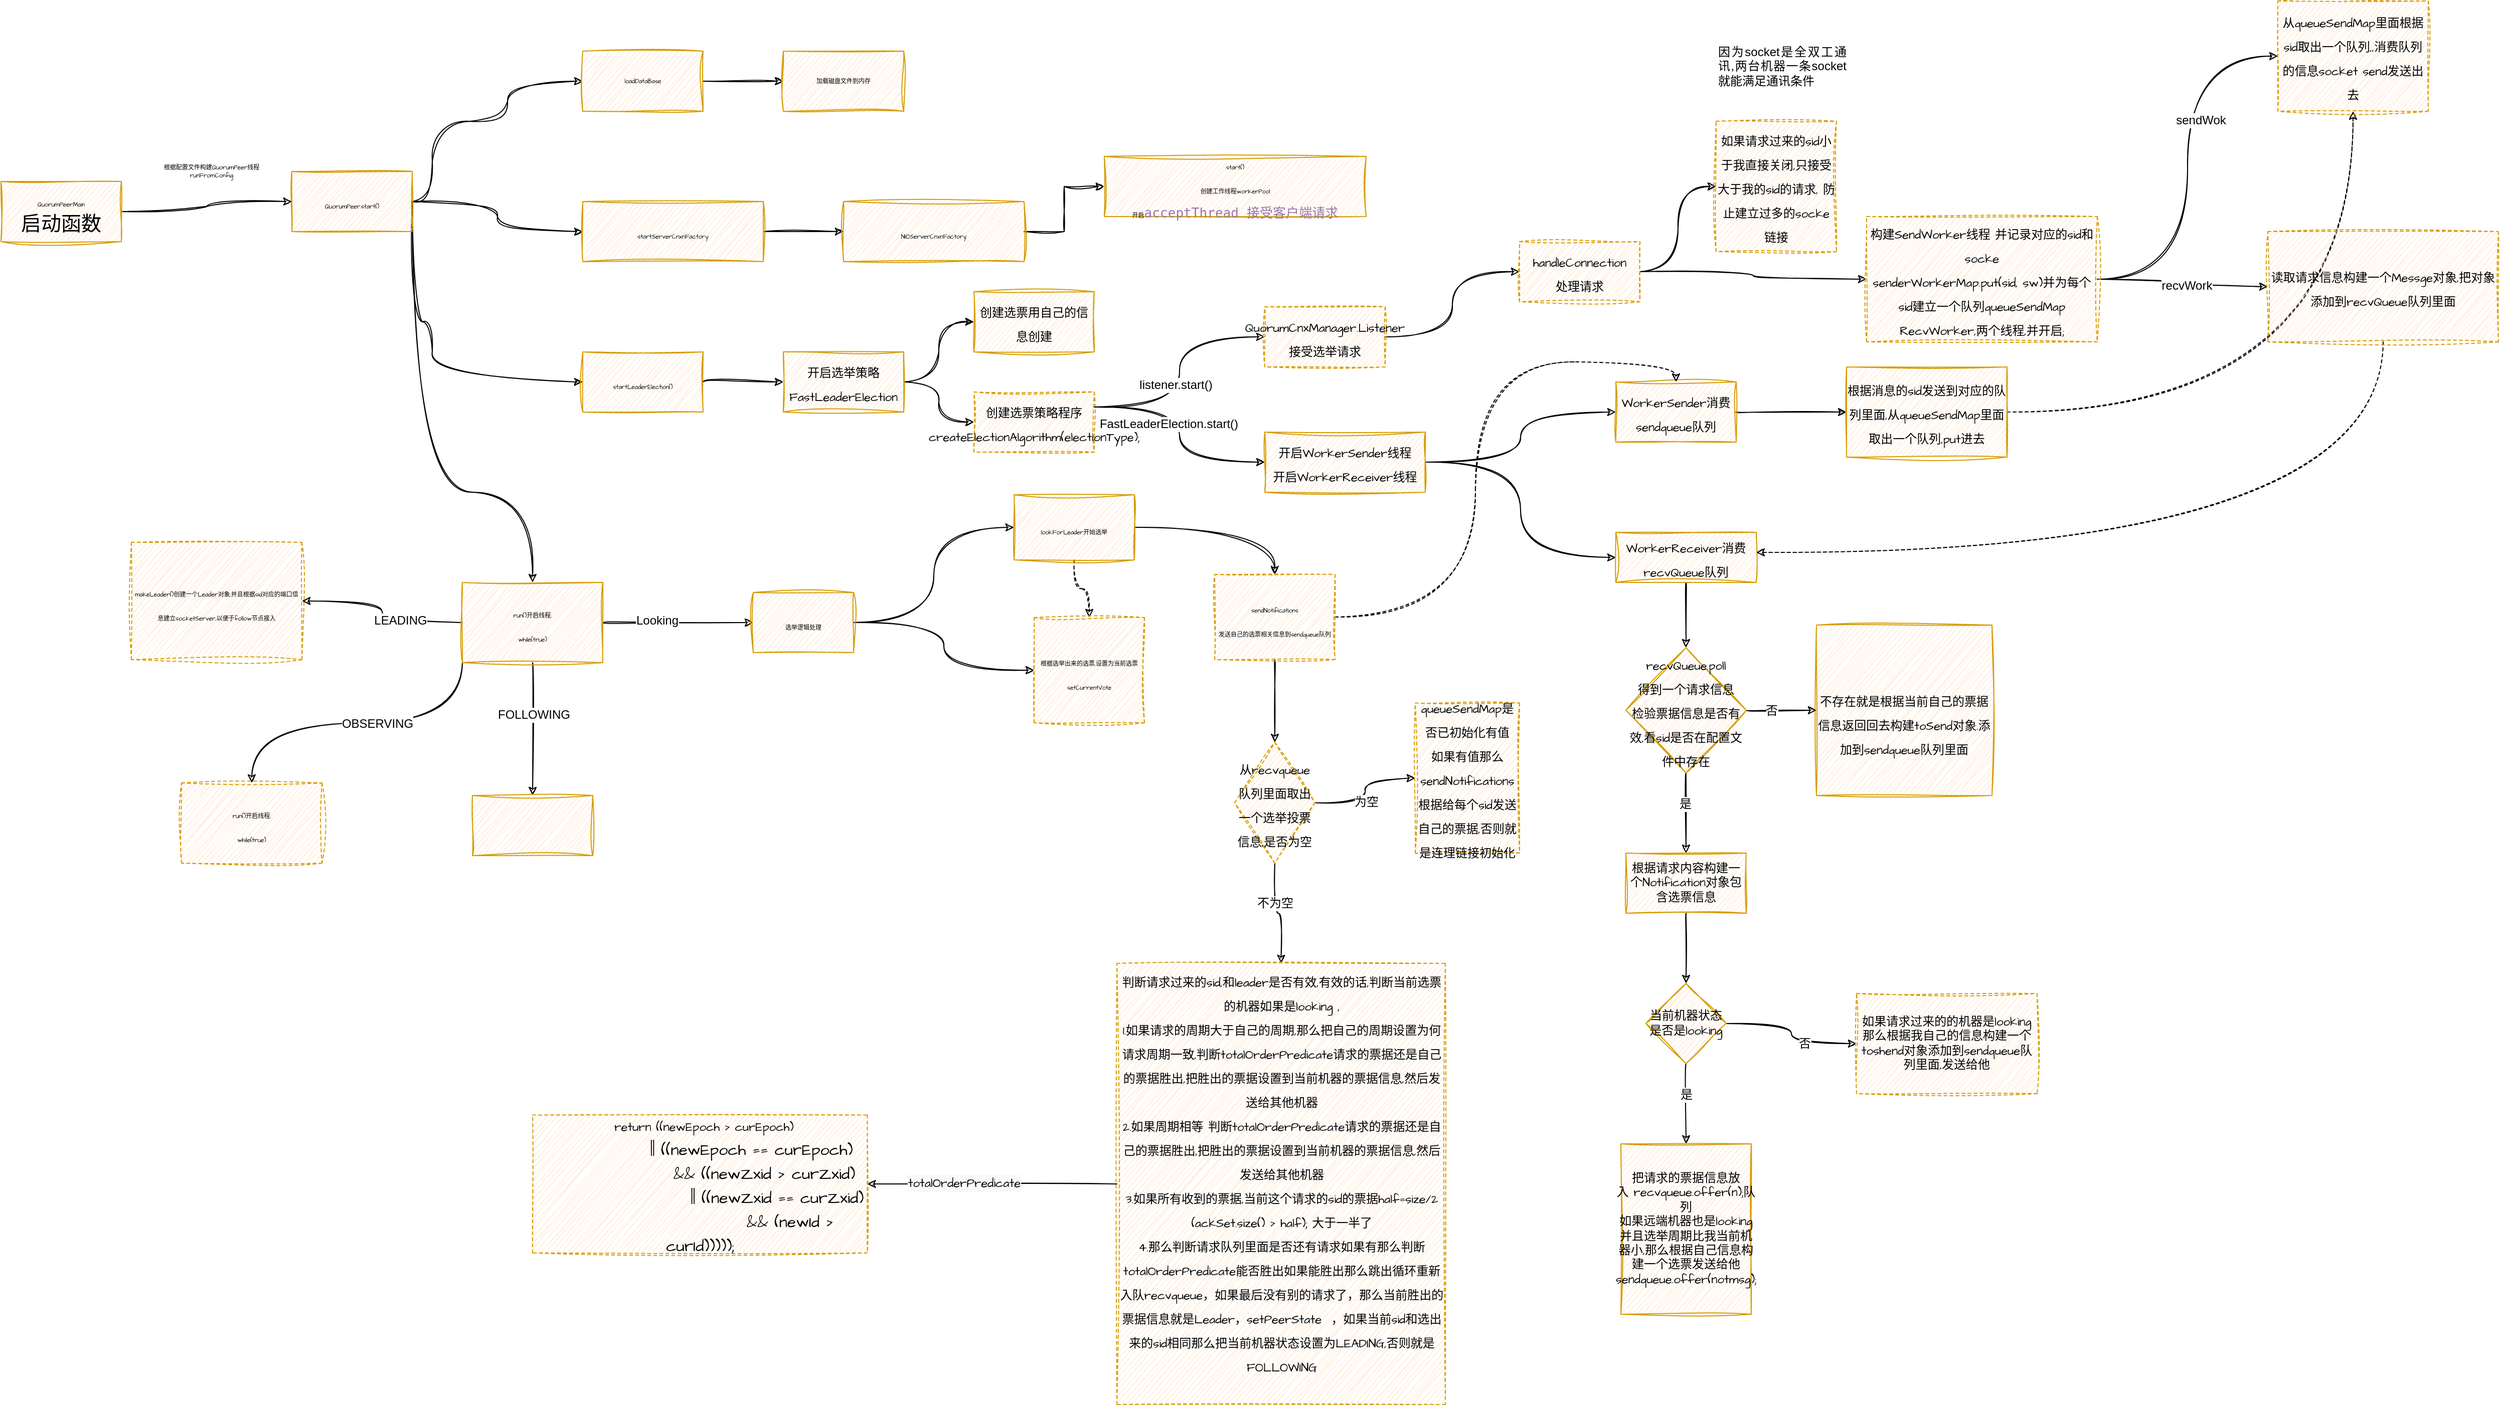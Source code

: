 <mxfile version="21.0.4" type="github">
  <diagram id="4QdjrTniJYbwN_iSQlsD" name="第 1 页">
    <mxGraphModel dx="2875" dy="1952" grid="1" gridSize="10" guides="1" tooltips="1" connect="1" arrows="1" fold="1" page="1" pageScale="1" pageWidth="827" pageHeight="1169" math="0" shadow="0">
      <root>
        <mxCell id="0" />
        <mxCell id="1" parent="0" />
        <mxCell id="eXN-wqGETpJcmfL0_PJ0-4" style="edgeStyle=orthogonalEdgeStyle;sketch=1;hachureGap=4;jiggle=2;orthogonalLoop=1;jettySize=auto;html=1;exitX=1;exitY=0.5;exitDx=0;exitDy=0;fontFamily=Architects Daughter;fontSource=https%3A%2F%2Ffonts.googleapis.com%2Fcss%3Ffamily%3DArchitects%2BDaughter;fontSize=6;entryX=0;entryY=0.5;entryDx=0;entryDy=0;curved=1;shadow=0;" parent="1" source="eXN-wqGETpJcmfL0_PJ0-1" target="eXN-wqGETpJcmfL0_PJ0-5" edge="1">
          <mxGeometry relative="1" as="geometry">
            <mxPoint x="-570" y="40" as="targetPoint" />
            <Array as="points">
              <mxPoint x="-670" y="90" />
              <mxPoint x="-595" y="90" />
              <mxPoint x="-595" y="50" />
            </Array>
          </mxGeometry>
        </mxCell>
        <mxCell id="eXN-wqGETpJcmfL0_PJ0-11" value="" style="edgeStyle=orthogonalEdgeStyle;sketch=1;hachureGap=4;jiggle=2;orthogonalLoop=1;jettySize=auto;html=1;fontFamily=Architects Daughter;fontSource=https%3A%2F%2Ffonts.googleapis.com%2Fcss%3Ffamily%3DArchitects%2BDaughter;fontSize=6;curved=1;" parent="1" source="eXN-wqGETpJcmfL0_PJ0-1" target="eXN-wqGETpJcmfL0_PJ0-10" edge="1">
          <mxGeometry relative="1" as="geometry">
            <Array as="points">
              <mxPoint x="-605" y="170" />
              <mxPoint x="-605" y="200" />
            </Array>
          </mxGeometry>
        </mxCell>
        <mxCell id="eXN-wqGETpJcmfL0_PJ0-17" style="edgeStyle=orthogonalEdgeStyle;sketch=1;hachureGap=4;jiggle=2;orthogonalLoop=1;jettySize=auto;html=1;exitX=1;exitY=0.5;exitDx=0;exitDy=0;fontFamily=Architects Daughter;fontSource=https%3A%2F%2Ffonts.googleapis.com%2Fcss%3Ffamily%3DArchitects%2BDaughter;fontSize=6;curved=1;" parent="1" source="eXN-wqGETpJcmfL0_PJ0-1" target="eXN-wqGETpJcmfL0_PJ0-16" edge="1">
          <mxGeometry relative="1" as="geometry">
            <Array as="points">
              <mxPoint x="-670" y="290" />
            </Array>
          </mxGeometry>
        </mxCell>
        <mxCell id="eXN-wqGETpJcmfL0_PJ0-41" style="edgeStyle=orthogonalEdgeStyle;curved=1;sketch=1;hachureGap=4;jiggle=2;orthogonalLoop=1;jettySize=auto;html=1;exitX=1;exitY=0.5;exitDx=0;exitDy=0;shadow=0;fontFamily=Architects Daughter;fontSource=https%3A%2F%2Ffonts.googleapis.com%2Fcss%3Ffamily%3DArchitects%2BDaughter;fontSize=12;" parent="1" source="eXN-wqGETpJcmfL0_PJ0-1" target="eXN-wqGETpJcmfL0_PJ0-40" edge="1">
          <mxGeometry relative="1" as="geometry">
            <Array as="points">
              <mxPoint x="-690" y="460" />
            </Array>
          </mxGeometry>
        </mxCell>
        <mxCell id="eXN-wqGETpJcmfL0_PJ0-1" value="&lt;span style=&quot;font-size: 6px;&quot;&gt;QuorumPeer.start()&lt;/span&gt;" style="rounded=0;whiteSpace=wrap;html=1;sketch=1;hachureGap=4;jiggle=2;fontFamily=Architects Daughter;fontSource=https%3A%2F%2Ffonts.googleapis.com%2Fcss%3Ffamily%3DArchitects%2BDaughter;fontSize=20;fillColor=#ffe6cc;strokeColor=#d79b00;" parent="1" vertex="1">
          <mxGeometry x="-810" y="140" width="120" height="60" as="geometry" />
        </mxCell>
        <mxCell id="eXN-wqGETpJcmfL0_PJ0-9" value="" style="edgeStyle=orthogonalEdgeStyle;rounded=0;sketch=1;hachureGap=4;jiggle=2;orthogonalLoop=1;jettySize=auto;html=1;fontFamily=Architects Daughter;fontSource=https%3A%2F%2Ffonts.googleapis.com%2Fcss%3Ffamily%3DArchitects%2BDaughter;fontSize=6;" parent="1" source="eXN-wqGETpJcmfL0_PJ0-5" target="eXN-wqGETpJcmfL0_PJ0-8" edge="1">
          <mxGeometry relative="1" as="geometry" />
        </mxCell>
        <mxCell id="eXN-wqGETpJcmfL0_PJ0-5" value="&lt;span style=&quot;font-size: 6px;&quot;&gt;loadDataBase&lt;/span&gt;" style="rounded=0;whiteSpace=wrap;html=1;sketch=1;hachureGap=4;jiggle=2;fontFamily=Architects Daughter;fontSource=https%3A%2F%2Ffonts.googleapis.com%2Fcss%3Ffamily%3DArchitects%2BDaughter;fontSize=6;fillColor=#ffe6cc;strokeColor=#d79b00;" parent="1" vertex="1">
          <mxGeometry x="-520" y="20" width="120" height="60" as="geometry" />
        </mxCell>
        <mxCell id="eXN-wqGETpJcmfL0_PJ0-8" value="加载磁盘文件到内存" style="rounded=0;whiteSpace=wrap;html=1;sketch=1;hachureGap=4;jiggle=2;fontFamily=Architects Daughter;fontSource=https%3A%2F%2Ffonts.googleapis.com%2Fcss%3Ffamily%3DArchitects%2BDaughter;fontSize=6;fillColor=#ffe6cc;strokeColor=#d79b00;" parent="1" vertex="1">
          <mxGeometry x="-320" y="20" width="120" height="60" as="geometry" />
        </mxCell>
        <mxCell id="eXN-wqGETpJcmfL0_PJ0-13" value="" style="edgeStyle=orthogonalEdgeStyle;rounded=0;sketch=1;hachureGap=4;jiggle=2;orthogonalLoop=1;jettySize=auto;html=1;fontFamily=Architects Daughter;fontSource=https%3A%2F%2Ffonts.googleapis.com%2Fcss%3Ffamily%3DArchitects%2BDaughter;fontSize=6;" parent="1" source="eXN-wqGETpJcmfL0_PJ0-10" target="eXN-wqGETpJcmfL0_PJ0-12" edge="1">
          <mxGeometry relative="1" as="geometry" />
        </mxCell>
        <mxCell id="eXN-wqGETpJcmfL0_PJ0-10" value="&lt;font style=&quot;font-size: 6px;&quot;&gt;startServerCnxnFactory&lt;/font&gt;" style="rounded=0;whiteSpace=wrap;html=1;sketch=1;hachureGap=4;jiggle=2;fontFamily=Architects Daughter;fontSource=https%3A%2F%2Ffonts.googleapis.com%2Fcss%3Ffamily%3DArchitects%2BDaughter;fontSize=20;fillColor=#ffe6cc;strokeColor=#d79b00;" parent="1" vertex="1">
          <mxGeometry x="-520" y="170" width="180" height="60" as="geometry" />
        </mxCell>
        <mxCell id="eXN-wqGETpJcmfL0_PJ0-15" value="" style="edgeStyle=orthogonalEdgeStyle;rounded=0;sketch=1;hachureGap=4;jiggle=2;orthogonalLoop=1;jettySize=auto;html=1;fontFamily=Architects Daughter;fontSource=https%3A%2F%2Ffonts.googleapis.com%2Fcss%3Ffamily%3DArchitects%2BDaughter;fontSize=6;" parent="1" source="eXN-wqGETpJcmfL0_PJ0-12" target="eXN-wqGETpJcmfL0_PJ0-14" edge="1">
          <mxGeometry relative="1" as="geometry" />
        </mxCell>
        <mxCell id="eXN-wqGETpJcmfL0_PJ0-12" value="&lt;font style=&quot;font-size: 6px;&quot;&gt;NIOServerCnxnFactory&lt;/font&gt;" style="rounded=0;whiteSpace=wrap;html=1;sketch=1;hachureGap=4;jiggle=2;fontFamily=Architects Daughter;fontSource=https%3A%2F%2Ffonts.googleapis.com%2Fcss%3Ffamily%3DArchitects%2BDaughter;fontSize=20;fillColor=#ffe6cc;strokeColor=#d79b00;" parent="1" vertex="1">
          <mxGeometry x="-260" y="170" width="180" height="60" as="geometry" />
        </mxCell>
        <mxCell id="eXN-wqGETpJcmfL0_PJ0-14" value="&lt;font style=&quot;font-size: 6px;&quot;&gt;start()&lt;br&gt;创建工作线程workerPool&lt;br&gt;开启&lt;/font&gt;&lt;span style=&quot;font-family: &amp;quot;JetBrains Mono&amp;quot;, monospace; font-size: 9.8pt; color: rgb(152, 118, 170);&quot;&gt;acceptThread 接受客户端请求&lt;/span&gt;" style="rounded=0;whiteSpace=wrap;html=1;sketch=1;hachureGap=4;jiggle=2;fontFamily=Architects Daughter;fontSource=https%3A%2F%2Ffonts.googleapis.com%2Fcss%3Ffamily%3DArchitects%2BDaughter;fontSize=20;fillColor=#ffe6cc;strokeColor=#d79b00;" parent="1" vertex="1">
          <mxGeometry y="125" width="261" height="60" as="geometry" />
        </mxCell>
        <mxCell id="eXN-wqGETpJcmfL0_PJ0-24" value="" style="edgeStyle=orthogonalEdgeStyle;curved=1;sketch=1;hachureGap=4;jiggle=2;orthogonalLoop=1;jettySize=auto;html=1;shadow=0;fontFamily=Architects Daughter;fontSource=https%3A%2F%2Ffonts.googleapis.com%2Fcss%3Ffamily%3DArchitects%2BDaughter;fontSize=6;" parent="1" source="eXN-wqGETpJcmfL0_PJ0-16" target="eXN-wqGETpJcmfL0_PJ0-23" edge="1">
          <mxGeometry relative="1" as="geometry" />
        </mxCell>
        <mxCell id="eXN-wqGETpJcmfL0_PJ0-16" value="&lt;span style=&quot;font-size: 6px;&quot;&gt;startLeaderElection()&lt;/span&gt;" style="rounded=0;whiteSpace=wrap;html=1;sketch=1;hachureGap=4;jiggle=2;fontFamily=Architects Daughter;fontSource=https%3A%2F%2Ffonts.googleapis.com%2Fcss%3Ffamily%3DArchitects%2BDaughter;fontSize=20;fillColor=#ffe6cc;strokeColor=#d79b00;" parent="1" vertex="1">
          <mxGeometry x="-520" y="320" width="120" height="60" as="geometry" />
        </mxCell>
        <mxCell id="eXN-wqGETpJcmfL0_PJ0-20" style="edgeStyle=orthogonalEdgeStyle;curved=1;sketch=1;hachureGap=4;jiggle=2;orthogonalLoop=1;jettySize=auto;html=1;exitX=1;exitY=0.5;exitDx=0;exitDy=0;entryX=0;entryY=0.5;entryDx=0;entryDy=0;shadow=0;fontFamily=Architects Daughter;fontSource=https%3A%2F%2Ffonts.googleapis.com%2Fcss%3Ffamily%3DArchitects%2BDaughter;fontSize=6;" parent="1" source="eXN-wqGETpJcmfL0_PJ0-18" target="eXN-wqGETpJcmfL0_PJ0-1" edge="1">
          <mxGeometry relative="1" as="geometry" />
        </mxCell>
        <mxCell id="eXN-wqGETpJcmfL0_PJ0-18" value="&lt;span style=&quot;font-size: 6px;&quot;&gt;QuorumPeerMain&lt;br&gt;&lt;/span&gt;启动函数" style="rounded=0;whiteSpace=wrap;html=1;sketch=1;hachureGap=4;jiggle=2;fontFamily=Architects Daughter;fontSource=https%3A%2F%2Ffonts.googleapis.com%2Fcss%3Ffamily%3DArchitects%2BDaughter;fontSize=20;fillColor=#ffe6cc;strokeColor=#d79b00;" parent="1" vertex="1">
          <mxGeometry x="-1100" y="150" width="120" height="60" as="geometry" />
        </mxCell>
        <mxCell id="eXN-wqGETpJcmfL0_PJ0-22" value="根据配置文件构建QuorumPeer线程&lt;br&gt;&lt;span style=&quot;font-size: 6px;&quot;&gt;runFromConfig&lt;/span&gt;" style="text;html=1;strokeColor=none;fillColor=none;align=center;verticalAlign=middle;whiteSpace=wrap;rounded=0;sketch=1;hachureGap=4;jiggle=2;fontFamily=Architects Daughter;fontSource=https%3A%2F%2Ffonts.googleapis.com%2Fcss%3Ffamily%3DArchitects%2BDaughter;fontSize=6;" parent="1" vertex="1">
          <mxGeometry x="-940" y="110" width="100" height="60" as="geometry" />
        </mxCell>
        <mxCell id="eXN-wqGETpJcmfL0_PJ0-27" value="" style="edgeStyle=orthogonalEdgeStyle;curved=1;sketch=1;hachureGap=4;jiggle=2;orthogonalLoop=1;jettySize=auto;html=1;shadow=0;fontFamily=Architects Daughter;fontSource=https%3A%2F%2Ffonts.googleapis.com%2Fcss%3Ffamily%3DArchitects%2BDaughter;fontSize=12;" parent="1" source="eXN-wqGETpJcmfL0_PJ0-23" target="eXN-wqGETpJcmfL0_PJ0-26" edge="1">
          <mxGeometry relative="1" as="geometry" />
        </mxCell>
        <mxCell id="l0C-tS_rNnkQWnDNGzkq-2" style="edgeStyle=orthogonalEdgeStyle;curved=1;sketch=1;orthogonalLoop=1;jettySize=auto;html=1;exitX=1;exitY=0.5;exitDx=0;exitDy=0;" parent="1" source="eXN-wqGETpJcmfL0_PJ0-23" target="l0C-tS_rNnkQWnDNGzkq-1" edge="1">
          <mxGeometry relative="1" as="geometry" />
        </mxCell>
        <mxCell id="eXN-wqGETpJcmfL0_PJ0-23" value="&lt;font style=&quot;font-size: 12px;&quot;&gt;开启选举策略FastLeaderElection&lt;/font&gt;" style="whiteSpace=wrap;html=1;fontSize=20;fontFamily=Architects Daughter;fillColor=#ffe6cc;strokeColor=#d79b00;rounded=0;sketch=1;hachureGap=4;jiggle=2;fontSource=https%3A%2F%2Ffonts.googleapis.com%2Fcss%3Ffamily%3DArchitects%2BDaughter;" parent="1" vertex="1">
          <mxGeometry x="-320" y="320" width="120" height="60" as="geometry" />
        </mxCell>
        <mxCell id="eXN-wqGETpJcmfL0_PJ0-26" value="&lt;font style=&quot;font-size: 12px;&quot;&gt;创建选票用自己的信息创建&lt;/font&gt;" style="whiteSpace=wrap;html=1;fontSize=20;fontFamily=Architects Daughter;fillColor=#ffe6cc;strokeColor=#d79b00;rounded=0;sketch=1;hachureGap=4;jiggle=2;fontSource=https%3A%2F%2Ffonts.googleapis.com%2Fcss%3Ffamily%3DArchitects%2BDaughter;" parent="1" vertex="1">
          <mxGeometry x="-130" y="260" width="120" height="60" as="geometry" />
        </mxCell>
        <mxCell id="l0C-tS_rNnkQWnDNGzkq-33" style="edgeStyle=orthogonalEdgeStyle;curved=1;sketch=1;orthogonalLoop=1;jettySize=auto;html=1;exitX=1;exitY=0.5;exitDx=0;exitDy=0;entryX=0;entryY=0.5;entryDx=0;entryDy=0;fontSize=12;" parent="1" source="eXN-wqGETpJcmfL0_PJ0-28" target="eXN-wqGETpJcmfL0_PJ0-34" edge="1">
          <mxGeometry relative="1" as="geometry" />
        </mxCell>
        <mxCell id="l0C-tS_rNnkQWnDNGzkq-34" style="edgeStyle=orthogonalEdgeStyle;curved=1;sketch=1;orthogonalLoop=1;jettySize=auto;html=1;exitX=1;exitY=0.5;exitDx=0;exitDy=0;entryX=0;entryY=0.5;entryDx=0;entryDy=0;fontSize=12;" parent="1" source="eXN-wqGETpJcmfL0_PJ0-28" target="eXN-wqGETpJcmfL0_PJ0-30" edge="1">
          <mxGeometry relative="1" as="geometry" />
        </mxCell>
        <mxCell id="eXN-wqGETpJcmfL0_PJ0-28" value="&lt;font style=&quot;font-size: 12px;&quot;&gt;开启WorkerSender线程&lt;br&gt;开启WorkerReceiver线程&lt;br&gt;&lt;/font&gt;" style="whiteSpace=wrap;html=1;fontSize=20;fontFamily=Architects Daughter;fillColor=#ffe6cc;strokeColor=#d79b00;rounded=0;sketch=1;hachureGap=4;jiggle=2;fontSource=https%3A%2F%2Ffonts.googleapis.com%2Fcss%3Ffamily%3DArchitects%2BDaughter;" parent="1" vertex="1">
          <mxGeometry x="160" y="400" width="160" height="60" as="geometry" />
        </mxCell>
        <mxCell id="eXN-wqGETpJcmfL0_PJ0-33" value="" style="edgeStyle=orthogonalEdgeStyle;curved=1;sketch=1;hachureGap=4;jiggle=2;orthogonalLoop=1;jettySize=auto;html=1;shadow=0;fontFamily=Architects Daughter;fontSource=https%3A%2F%2Ffonts.googleapis.com%2Fcss%3Ffamily%3DArchitects%2BDaughter;fontSize=12;" parent="1" source="eXN-wqGETpJcmfL0_PJ0-30" target="eXN-wqGETpJcmfL0_PJ0-32" edge="1">
          <mxGeometry relative="1" as="geometry" />
        </mxCell>
        <mxCell id="eXN-wqGETpJcmfL0_PJ0-30" value="&lt;font style=&quot;font-size: 12px;&quot;&gt;WorkerSender消费sendqueue队列&lt;/font&gt;" style="whiteSpace=wrap;html=1;fontSize=20;fontFamily=Architects Daughter;fillColor=#ffe6cc;strokeColor=#d79b00;rounded=0;sketch=1;hachureGap=4;jiggle=2;fontSource=https%3A%2F%2Ffonts.googleapis.com%2Fcss%3Ffamily%3DArchitects%2BDaughter;" parent="1" vertex="1">
          <mxGeometry x="510" y="350" width="120" height="60" as="geometry" />
        </mxCell>
        <mxCell id="l0C-tS_rNnkQWnDNGzkq-26" style="edgeStyle=orthogonalEdgeStyle;curved=1;sketch=1;orthogonalLoop=1;jettySize=auto;html=1;exitX=1;exitY=0.5;exitDx=0;exitDy=0;fontSize=12;dashed=1;" parent="1" source="eXN-wqGETpJcmfL0_PJ0-32" target="l0C-tS_rNnkQWnDNGzkq-16" edge="1">
          <mxGeometry relative="1" as="geometry" />
        </mxCell>
        <mxCell id="eXN-wqGETpJcmfL0_PJ0-32" value="&lt;font style=&quot;font-size: 12px;&quot;&gt;根据消息的sid发送到对应的队列里面,从&lt;/font&gt;&lt;span style=&quot;font-size: 12px;&quot;&gt;queueSendMap里面取出一个队列,put进去&lt;/span&gt;" style="whiteSpace=wrap;html=1;fontSize=20;fontFamily=Architects Daughter;fillColor=#ffe6cc;strokeColor=#d79b00;rounded=0;sketch=1;hachureGap=4;jiggle=2;fontSource=https%3A%2F%2Ffonts.googleapis.com%2Fcss%3Ffamily%3DArchitects%2BDaughter;" parent="1" vertex="1">
          <mxGeometry x="740" y="335" width="160" height="90" as="geometry" />
        </mxCell>
        <mxCell id="l0C-tS_rNnkQWnDNGzkq-38" value="" style="edgeStyle=orthogonalEdgeStyle;curved=1;sketch=1;orthogonalLoop=1;jettySize=auto;html=1;fontSize=12;" parent="1" source="eXN-wqGETpJcmfL0_PJ0-34" target="l0C-tS_rNnkQWnDNGzkq-37" edge="1">
          <mxGeometry relative="1" as="geometry" />
        </mxCell>
        <mxCell id="eXN-wqGETpJcmfL0_PJ0-34" value="&lt;font style=&quot;&quot;&gt;&lt;font style=&quot;font-size: 12px;&quot;&gt;WorkerReceiver消费&lt;br&gt;recvQueue队列&lt;/font&gt;&lt;br&gt;&lt;/font&gt;" style="whiteSpace=wrap;html=1;fontSize=20;fontFamily=Architects Daughter;fillColor=#ffe6cc;strokeColor=#d79b00;rounded=0;sketch=1;hachureGap=4;jiggle=2;fontSource=https%3A%2F%2Ffonts.googleapis.com%2Fcss%3Ffamily%3DArchitects%2BDaughter;" parent="1" vertex="1">
          <mxGeometry x="510" y="500" width="140" height="50" as="geometry" />
        </mxCell>
        <mxCell id="eXN-wqGETpJcmfL0_PJ0-36" value="&lt;font style=&quot;font-size: 12px;&quot;&gt;&lt;br&gt;不存在就是根据当前自己的票据信息返回回去构建toSend对象.添加到sendqueue队列里面&lt;br&gt;&lt;/font&gt;" style="whiteSpace=wrap;html=1;fontSize=20;fontFamily=Architects Daughter;fillColor=#ffe6cc;strokeColor=#d79b00;rounded=0;sketch=1;hachureGap=4;jiggle=2;fontSource=https%3A%2F%2Ffonts.googleapis.com%2Fcss%3Ffamily%3DArchitects%2BDaughter;" parent="1" vertex="1">
          <mxGeometry x="710" y="592.5" width="175" height="170" as="geometry" />
        </mxCell>
        <mxCell id="eXN-wqGETpJcmfL0_PJ0-43" value="" style="edgeStyle=orthogonalEdgeStyle;curved=1;sketch=1;hachureGap=4;jiggle=2;orthogonalLoop=1;jettySize=auto;html=1;shadow=0;fontFamily=Architects Daughter;fontSource=https%3A%2F%2Ffonts.googleapis.com%2Fcss%3Ffamily%3DArchitects%2BDaughter;fontSize=12;" parent="1" source="eXN-wqGETpJcmfL0_PJ0-40" target="eXN-wqGETpJcmfL0_PJ0-42" edge="1">
          <mxGeometry relative="1" as="geometry" />
        </mxCell>
        <mxCell id="SaO7pbgg0EJGe3TH0KzH-3" value="Looking" style="edgeLabel;html=1;align=center;verticalAlign=middle;resizable=0;points=[];fontSize=12;" parent="eXN-wqGETpJcmfL0_PJ0-43" vertex="1" connectable="0">
          <mxGeometry x="-0.28" y="2" relative="1" as="geometry">
            <mxPoint as="offset" />
          </mxGeometry>
        </mxCell>
        <mxCell id="SaO7pbgg0EJGe3TH0KzH-5" style="edgeStyle=orthogonalEdgeStyle;curved=1;sketch=1;orthogonalLoop=1;jettySize=auto;html=1;exitX=0;exitY=0.5;exitDx=0;exitDy=0;fontSize=12;" parent="1" source="eXN-wqGETpJcmfL0_PJ0-40" target="SaO7pbgg0EJGe3TH0KzH-4" edge="1">
          <mxGeometry relative="1" as="geometry" />
        </mxCell>
        <mxCell id="SaO7pbgg0EJGe3TH0KzH-7" value="LEADING" style="edgeLabel;html=1;align=center;verticalAlign=middle;resizable=0;points=[];fontSize=12;" parent="SaO7pbgg0EJGe3TH0KzH-5" vertex="1" connectable="0">
          <mxGeometry x="-0.318" y="-2" relative="1" as="geometry">
            <mxPoint as="offset" />
          </mxGeometry>
        </mxCell>
        <mxCell id="SaO7pbgg0EJGe3TH0KzH-9" value="" style="edgeStyle=orthogonalEdgeStyle;curved=1;sketch=1;orthogonalLoop=1;jettySize=auto;html=1;fontSize=12;" parent="1" source="eXN-wqGETpJcmfL0_PJ0-40" target="SaO7pbgg0EJGe3TH0KzH-8" edge="1">
          <mxGeometry relative="1" as="geometry" />
        </mxCell>
        <mxCell id="SaO7pbgg0EJGe3TH0KzH-10" value="FOLLOWING" style="edgeLabel;html=1;align=center;verticalAlign=middle;resizable=0;points=[];fontSize=12;" parent="SaO7pbgg0EJGe3TH0KzH-9" vertex="1" connectable="0">
          <mxGeometry x="-0.222" y="1" relative="1" as="geometry">
            <mxPoint as="offset" />
          </mxGeometry>
        </mxCell>
        <mxCell id="SaO7pbgg0EJGe3TH0KzH-12" style="edgeStyle=orthogonalEdgeStyle;curved=1;sketch=1;orthogonalLoop=1;jettySize=auto;html=1;exitX=0;exitY=1;exitDx=0;exitDy=0;fontSize=12;" parent="1" source="eXN-wqGETpJcmfL0_PJ0-40" target="SaO7pbgg0EJGe3TH0KzH-11" edge="1">
          <mxGeometry relative="1" as="geometry" />
        </mxCell>
        <mxCell id="SaO7pbgg0EJGe3TH0KzH-13" value="OBSERVING" style="edgeLabel;html=1;align=center;verticalAlign=middle;resizable=0;points=[];fontSize=12;" parent="SaO7pbgg0EJGe3TH0KzH-12" vertex="1" connectable="0">
          <mxGeometry x="-0.121" y="1" relative="1" as="geometry">
            <mxPoint as="offset" />
          </mxGeometry>
        </mxCell>
        <mxCell id="eXN-wqGETpJcmfL0_PJ0-40" value="&lt;span style=&quot;font-size: 6px;&quot;&gt;run()开启线程,&lt;br&gt;&lt;/span&gt;&lt;span style=&quot;font-size: 6px;&quot;&gt;while(true)&lt;/span&gt;" style="rounded=0;whiteSpace=wrap;html=1;sketch=1;hachureGap=4;jiggle=2;fontFamily=Architects Daughter;fontSource=https%3A%2F%2Ffonts.googleapis.com%2Fcss%3Ffamily%3DArchitects%2BDaughter;fontSize=20;fillColor=#ffe6cc;strokeColor=#d79b00;" parent="1" vertex="1">
          <mxGeometry x="-640" y="550" width="140" height="80" as="geometry" />
        </mxCell>
        <mxCell id="eXN-wqGETpJcmfL0_PJ0-45" value="" style="edgeStyle=orthogonalEdgeStyle;curved=1;sketch=1;hachureGap=4;jiggle=2;orthogonalLoop=1;jettySize=auto;html=1;shadow=0;fontFamily=Architects Daughter;fontSource=https%3A%2F%2Ffonts.googleapis.com%2Fcss%3Ffamily%3DArchitects%2BDaughter;fontSize=12;entryX=0;entryY=0.5;entryDx=0;entryDy=0;" parent="1" source="eXN-wqGETpJcmfL0_PJ0-42" target="eXN-wqGETpJcmfL0_PJ0-44" edge="1">
          <mxGeometry relative="1" as="geometry" />
        </mxCell>
        <mxCell id="l0C-tS_rNnkQWnDNGzkq-28" style="edgeStyle=orthogonalEdgeStyle;curved=1;sketch=1;orthogonalLoop=1;jettySize=auto;html=1;fontSize=12;entryX=0;entryY=0.5;entryDx=0;entryDy=0;" parent="1" source="eXN-wqGETpJcmfL0_PJ0-42" target="l0C-tS_rNnkQWnDNGzkq-27" edge="1">
          <mxGeometry relative="1" as="geometry" />
        </mxCell>
        <mxCell id="eXN-wqGETpJcmfL0_PJ0-42" value="&lt;span style=&quot;font-size: 6px;&quot;&gt;选举逻辑处理&lt;/span&gt;&lt;span style=&quot;font-size: 6px;&quot;&gt;&lt;br&gt;&lt;/span&gt;" style="rounded=0;whiteSpace=wrap;html=1;sketch=1;hachureGap=4;jiggle=2;fontFamily=Architects Daughter;fontSource=https%3A%2F%2Ffonts.googleapis.com%2Fcss%3Ffamily%3DArchitects%2BDaughter;fontSize=20;fillColor=#ffe6cc;strokeColor=#d79b00;" parent="1" vertex="1">
          <mxGeometry x="-350" y="560" width="100" height="60" as="geometry" />
        </mxCell>
        <mxCell id="eXN-wqGETpJcmfL0_PJ0-47" value="" style="edgeStyle=orthogonalEdgeStyle;curved=1;sketch=1;hachureGap=4;jiggle=2;orthogonalLoop=1;jettySize=auto;html=1;shadow=0;fontFamily=Architects Daughter;fontSource=https%3A%2F%2Ffonts.googleapis.com%2Fcss%3Ffamily%3DArchitects%2BDaughter;fontSize=12;" parent="1" source="eXN-wqGETpJcmfL0_PJ0-44" target="eXN-wqGETpJcmfL0_PJ0-46" edge="1">
          <mxGeometry relative="1" as="geometry" />
        </mxCell>
        <mxCell id="l0C-tS_rNnkQWnDNGzkq-36" style="edgeStyle=orthogonalEdgeStyle;curved=1;sketch=1;orthogonalLoop=1;jettySize=auto;html=1;exitX=0.5;exitY=1;exitDx=0;exitDy=0;entryX=0.5;entryY=0;entryDx=0;entryDy=0;dashed=1;fontSize=12;" parent="1" source="eXN-wqGETpJcmfL0_PJ0-44" target="l0C-tS_rNnkQWnDNGzkq-27" edge="1">
          <mxGeometry relative="1" as="geometry" />
        </mxCell>
        <mxCell id="eXN-wqGETpJcmfL0_PJ0-44" value="&lt;span style=&quot;font-size: 6px;&quot;&gt;lookForLeader开始选举&lt;/span&gt;" style="rounded=0;whiteSpace=wrap;html=1;sketch=1;hachureGap=4;jiggle=2;fontFamily=Architects Daughter;fontSource=https%3A%2F%2Ffonts.googleapis.com%2Fcss%3Ffamily%3DArchitects%2BDaughter;fontSize=20;fillColor=#ffe6cc;strokeColor=#d79b00;" parent="1" vertex="1">
          <mxGeometry x="-90" y="462.5" width="120" height="65" as="geometry" />
        </mxCell>
        <mxCell id="AgxKfgJzbOdi9m-goNTT-1" style="edgeStyle=orthogonalEdgeStyle;orthogonalLoop=1;jettySize=auto;html=1;exitX=0.5;exitY=0;exitDx=0;exitDy=0;entryX=0.5;entryY=0;entryDx=0;entryDy=0;curved=1;sketch=1;strokeColor=none;" parent="1" target="eXN-wqGETpJcmfL0_PJ0-32" edge="1">
          <mxGeometry relative="1" as="geometry">
            <mxPoint x="310" y="552" as="sourcePoint" />
          </mxGeometry>
        </mxCell>
        <mxCell id="l0C-tS_rNnkQWnDNGzkq-3" style="edgeStyle=orthogonalEdgeStyle;curved=1;sketch=1;orthogonalLoop=1;jettySize=auto;html=1;exitX=1;exitY=0.5;exitDx=0;exitDy=0;entryX=0.5;entryY=0;entryDx=0;entryDy=0;dashed=1;" parent="1" source="eXN-wqGETpJcmfL0_PJ0-46" target="eXN-wqGETpJcmfL0_PJ0-30" edge="1">
          <mxGeometry relative="1" as="geometry" />
        </mxCell>
        <mxCell id="l0C-tS_rNnkQWnDNGzkq-67" value="" style="edgeStyle=orthogonalEdgeStyle;curved=1;sketch=1;orthogonalLoop=1;jettySize=auto;html=1;fontSize=12;" parent="1" source="eXN-wqGETpJcmfL0_PJ0-46" target="l0C-tS_rNnkQWnDNGzkq-66" edge="1">
          <mxGeometry relative="1" as="geometry" />
        </mxCell>
        <mxCell id="eXN-wqGETpJcmfL0_PJ0-46" value="&lt;span style=&quot;font-size: 6px;&quot;&gt;sendNotifications&lt;br&gt;发送自己的选票相关信息到sendqueue队列&lt;br&gt;&lt;/span&gt;" style="rounded=0;whiteSpace=wrap;html=1;sketch=1;hachureGap=4;jiggle=2;fontFamily=Architects Daughter;fontSource=https%3A%2F%2Ffonts.googleapis.com%2Fcss%3Ffamily%3DArchitects%2BDaughter;fontSize=20;fillColor=#ffe6cc;strokeColor=#d79b00;dashed=1;" parent="1" vertex="1">
          <mxGeometry x="110" y="542" width="120" height="85" as="geometry" />
        </mxCell>
        <mxCell id="l0C-tS_rNnkQWnDNGzkq-5" style="edgeStyle=orthogonalEdgeStyle;curved=1;sketch=1;orthogonalLoop=1;jettySize=auto;html=1;exitX=1;exitY=0.25;exitDx=0;exitDy=0;entryX=0;entryY=0.5;entryDx=0;entryDy=0;" parent="1" source="l0C-tS_rNnkQWnDNGzkq-1" target="l0C-tS_rNnkQWnDNGzkq-4" edge="1">
          <mxGeometry relative="1" as="geometry" />
        </mxCell>
        <mxCell id="l0C-tS_rNnkQWnDNGzkq-29" value="listener.start()" style="edgeLabel;html=1;align=center;verticalAlign=middle;resizable=0;points=[];fontSize=12;" parent="l0C-tS_rNnkQWnDNGzkq-5" vertex="1" connectable="0">
          <mxGeometry x="-0.108" y="4" relative="1" as="geometry">
            <mxPoint as="offset" />
          </mxGeometry>
        </mxCell>
        <mxCell id="l0C-tS_rNnkQWnDNGzkq-1" value="&lt;font style=&quot;font-size: 12px;&quot;&gt;创建选票策略程序&lt;br&gt;createElectionAlgorithm(electionType);&lt;br&gt;&lt;/font&gt;" style="whiteSpace=wrap;html=1;fontSize=20;fontFamily=Architects Daughter;fillColor=#ffe6cc;strokeColor=#d79b00;rounded=0;sketch=1;hachureGap=4;jiggle=2;fontSource=https%3A%2F%2Ffonts.googleapis.com%2Fcss%3Ffamily%3DArchitects%2BDaughter;dashed=1;" parent="1" vertex="1">
          <mxGeometry x="-130" y="360" width="120" height="60" as="geometry" />
        </mxCell>
        <mxCell id="l0C-tS_rNnkQWnDNGzkq-9" style="edgeStyle=orthogonalEdgeStyle;curved=1;sketch=1;orthogonalLoop=1;jettySize=auto;html=1;exitX=1;exitY=0.5;exitDx=0;exitDy=0;entryX=0;entryY=0.5;entryDx=0;entryDy=0;fontSize=12;" parent="1" source="l0C-tS_rNnkQWnDNGzkq-4" target="l0C-tS_rNnkQWnDNGzkq-7" edge="1">
          <mxGeometry relative="1" as="geometry" />
        </mxCell>
        <mxCell id="l0C-tS_rNnkQWnDNGzkq-4" value="&lt;font style=&quot;&quot;&gt;&lt;span style=&quot;font-size: 12px;&quot;&gt;QuorumCnxManager.Listener&lt;br&gt;&lt;/span&gt;&lt;font style=&quot;font-size: 12px;&quot;&gt;接受选举请求&lt;/font&gt;&lt;br&gt;&lt;/font&gt;" style="whiteSpace=wrap;html=1;fontSize=20;fontFamily=Architects Daughter;fillColor=#ffe6cc;strokeColor=#d79b00;rounded=0;sketch=1;hachureGap=4;jiggle=2;fontSource=https%3A%2F%2Ffonts.googleapis.com%2Fcss%3Ffamily%3DArchitects%2BDaughter;dashed=1;" parent="1" vertex="1">
          <mxGeometry x="160" y="275" width="120" height="60" as="geometry" />
        </mxCell>
        <mxCell id="l0C-tS_rNnkQWnDNGzkq-6" style="edgeStyle=orthogonalEdgeStyle;curved=1;sketch=1;orthogonalLoop=1;jettySize=auto;html=1;exitX=1;exitY=0.25;exitDx=0;exitDy=0;entryX=0;entryY=0.5;entryDx=0;entryDy=0;fontSize=12;" parent="1" source="l0C-tS_rNnkQWnDNGzkq-1" target="eXN-wqGETpJcmfL0_PJ0-28" edge="1">
          <mxGeometry relative="1" as="geometry" />
        </mxCell>
        <mxCell id="l0C-tS_rNnkQWnDNGzkq-31" value="FastLeaderElection.start()" style="edgeLabel;html=1;align=center;verticalAlign=middle;resizable=0;points=[];fontSize=12;" parent="l0C-tS_rNnkQWnDNGzkq-6" vertex="1" connectable="0">
          <mxGeometry x="-0.093" y="-11" relative="1" as="geometry">
            <mxPoint as="offset" />
          </mxGeometry>
        </mxCell>
        <mxCell id="l0C-tS_rNnkQWnDNGzkq-13" style="edgeStyle=orthogonalEdgeStyle;curved=1;sketch=1;orthogonalLoop=1;jettySize=auto;html=1;exitX=1;exitY=0.5;exitDx=0;exitDy=0;fontSize=12;" parent="1" source="l0C-tS_rNnkQWnDNGzkq-7" target="l0C-tS_rNnkQWnDNGzkq-12" edge="1">
          <mxGeometry relative="1" as="geometry" />
        </mxCell>
        <mxCell id="l0C-tS_rNnkQWnDNGzkq-15" style="edgeStyle=orthogonalEdgeStyle;curved=1;sketch=1;orthogonalLoop=1;jettySize=auto;html=1;exitX=1;exitY=0.5;exitDx=0;exitDy=0;fontSize=12;" parent="1" source="l0C-tS_rNnkQWnDNGzkq-7" target="l0C-tS_rNnkQWnDNGzkq-14" edge="1">
          <mxGeometry relative="1" as="geometry" />
        </mxCell>
        <mxCell id="l0C-tS_rNnkQWnDNGzkq-7" value="&lt;font style=&quot;&quot;&gt;&lt;span style=&quot;font-size: 12px;&quot;&gt;handleConnection&lt;br&gt;&lt;/span&gt;&lt;font style=&quot;font-size: 12px;&quot;&gt;处理请求&lt;/font&gt;&lt;br&gt;&lt;/font&gt;" style="whiteSpace=wrap;html=1;fontSize=20;fontFamily=Architects Daughter;fillColor=#ffe6cc;strokeColor=#d79b00;rounded=0;sketch=1;hachureGap=4;jiggle=2;fontSource=https%3A%2F%2Ffonts.googleapis.com%2Fcss%3Ffamily%3DArchitects%2BDaughter;dashed=1;" parent="1" vertex="1">
          <mxGeometry x="414" y="210" width="120" height="60" as="geometry" />
        </mxCell>
        <mxCell id="l0C-tS_rNnkQWnDNGzkq-12" value="&lt;font style=&quot;&quot;&gt;&lt;span style=&quot;font-size: 12px;&quot;&gt;如果请求过来的sid小于我直接关闭,只接受大于我的sid的请求, 防止建立过多的socke链接&lt;/span&gt;&lt;br&gt;&lt;/font&gt;" style="whiteSpace=wrap;html=1;fontSize=20;fontFamily=Architects Daughter;fillColor=#ffe6cc;strokeColor=#d79b00;rounded=0;sketch=1;hachureGap=4;jiggle=2;fontSource=https%3A%2F%2Ffonts.googleapis.com%2Fcss%3Ffamily%3DArchitects%2BDaughter;dashed=1;" parent="1" vertex="1">
          <mxGeometry x="610" y="90" width="120" height="130" as="geometry" />
        </mxCell>
        <mxCell id="l0C-tS_rNnkQWnDNGzkq-17" value="" style="edgeStyle=orthogonalEdgeStyle;curved=1;sketch=1;orthogonalLoop=1;jettySize=auto;html=1;fontSize=12;entryX=0;entryY=0.5;entryDx=0;entryDy=0;" parent="1" source="l0C-tS_rNnkQWnDNGzkq-14" target="l0C-tS_rNnkQWnDNGzkq-16" edge="1">
          <mxGeometry relative="1" as="geometry" />
        </mxCell>
        <mxCell id="l0C-tS_rNnkQWnDNGzkq-18" value="&lt;pre style=&quot;background-color:#2b2b2b;color:#a9b7c6;font-family:&#39;JetBrains Mono&#39;,monospace;font-size:9.8pt;&quot;&gt;&lt;br&gt;&lt;/pre&gt;" style="edgeLabel;html=1;align=center;verticalAlign=middle;resizable=0;points=[];fontSize=12;" parent="l0C-tS_rNnkQWnDNGzkq-17" vertex="1" connectable="0">
          <mxGeometry x="0.291" y="-26" relative="1" as="geometry">
            <mxPoint as="offset" />
          </mxGeometry>
        </mxCell>
        <mxCell id="l0C-tS_rNnkQWnDNGzkq-19" value="sendWok" style="edgeLabel;html=1;align=center;verticalAlign=middle;resizable=0;points=[];fontSize=12;" parent="l0C-tS_rNnkQWnDNGzkq-17" vertex="1" connectable="0">
          <mxGeometry x="0.238" y="-13" relative="1" as="geometry">
            <mxPoint as="offset" />
          </mxGeometry>
        </mxCell>
        <mxCell id="l0C-tS_rNnkQWnDNGzkq-22" style="edgeStyle=orthogonalEdgeStyle;curved=1;sketch=1;orthogonalLoop=1;jettySize=auto;html=1;exitX=1;exitY=0.5;exitDx=0;exitDy=0;fontSize=12;" parent="1" source="l0C-tS_rNnkQWnDNGzkq-14" target="l0C-tS_rNnkQWnDNGzkq-21" edge="1">
          <mxGeometry relative="1" as="geometry" />
        </mxCell>
        <mxCell id="l0C-tS_rNnkQWnDNGzkq-23" value="recvWork" style="edgeLabel;html=1;align=center;verticalAlign=middle;resizable=0;points=[];fontSize=12;" parent="l0C-tS_rNnkQWnDNGzkq-22" vertex="1" connectable="0">
          <mxGeometry x="0.086" y="1" relative="1" as="geometry">
            <mxPoint as="offset" />
          </mxGeometry>
        </mxCell>
        <mxCell id="l0C-tS_rNnkQWnDNGzkq-14" value="&lt;font style=&quot;&quot;&gt;&lt;font style=&quot;font-size: 12px;&quot;&gt;构建SendWorker线程 并记录对应的sid和socke&lt;br&gt;senderWorkerMap.put(sid, sw)并为每个sid建立一个队列queueSendMap&lt;br&gt;RecvWorker,两个线程,并开启&lt;/font&gt;&lt;font style=&quot;font-size: 12px;&quot;&gt;;&lt;/font&gt;&lt;br&gt;&lt;/font&gt;" style="whiteSpace=wrap;html=1;fontSize=20;fontFamily=Architects Daughter;fillColor=#ffe6cc;strokeColor=#d79b00;rounded=0;sketch=1;hachureGap=4;jiggle=2;fontSource=https%3A%2F%2Ffonts.googleapis.com%2Fcss%3Ffamily%3DArchitects%2BDaughter;dashed=1;" parent="1" vertex="1">
          <mxGeometry x="760" y="185" width="230" height="125" as="geometry" />
        </mxCell>
        <mxCell id="l0C-tS_rNnkQWnDNGzkq-16" value="&lt;font style=&quot;&quot;&gt;&lt;font style=&quot;font-size: 12px;&quot;&gt;从queueSendMap里面根据sid取出一个队列,,消费队列的信息socket send发送出去&lt;/font&gt;&lt;br&gt;&lt;/font&gt;" style="whiteSpace=wrap;html=1;fontSize=20;fontFamily=Architects Daughter;fillColor=#ffe6cc;strokeColor=#d79b00;rounded=0;sketch=1;hachureGap=4;jiggle=2;fontSource=https%3A%2F%2Ffonts.googleapis.com%2Fcss%3Ffamily%3DArchitects%2BDaughter;dashed=1;" parent="1" vertex="1">
          <mxGeometry x="1170" y="-30" width="150" height="110" as="geometry" />
        </mxCell>
        <mxCell id="l0C-tS_rNnkQWnDNGzkq-35" style="edgeStyle=orthogonalEdgeStyle;curved=1;sketch=1;orthogonalLoop=1;jettySize=auto;html=1;exitX=0.5;exitY=1;exitDx=0;exitDy=0;entryX=1;entryY=0.4;entryDx=0;entryDy=0;fontSize=12;dashed=1;entryPerimeter=0;" parent="1" source="l0C-tS_rNnkQWnDNGzkq-21" target="eXN-wqGETpJcmfL0_PJ0-34" edge="1">
          <mxGeometry relative="1" as="geometry" />
        </mxCell>
        <mxCell id="l0C-tS_rNnkQWnDNGzkq-21" value="&lt;font style=&quot;&quot;&gt;&lt;span style=&quot;font-size: 12px;&quot;&gt;读取请求信息构建一个Messge对象,把对象添加到recvQueue队列里面&lt;/span&gt;&lt;br&gt;&lt;/font&gt;" style="whiteSpace=wrap;html=1;fontSize=20;fontFamily=Architects Daughter;fillColor=#ffe6cc;strokeColor=#d79b00;rounded=0;sketch=1;hachureGap=4;jiggle=2;fontSource=https%3A%2F%2Ffonts.googleapis.com%2Fcss%3Ffamily%3DArchitects%2BDaughter;dashed=1;" parent="1" vertex="1">
          <mxGeometry x="1160" y="200" width="230" height="110" as="geometry" />
        </mxCell>
        <mxCell id="l0C-tS_rNnkQWnDNGzkq-25" value="&lt;div style=&quot;text-align: justify;&quot;&gt;因为socket是全双工通讯,两台机器一条socket就能满足通讯条件&lt;/div&gt;" style="text;html=1;strokeColor=none;fillColor=none;align=left;verticalAlign=middle;whiteSpace=wrap;rounded=0;dashed=1;fontSize=12;" parent="1" vertex="1">
          <mxGeometry x="610" y="-10" width="130" height="90" as="geometry" />
        </mxCell>
        <mxCell id="l0C-tS_rNnkQWnDNGzkq-27" value="&lt;span style=&quot;font-size: 6px;&quot;&gt;根据选举出来的选票,设置为当前选票setCurrentVote&lt;/span&gt;" style="rounded=0;whiteSpace=wrap;html=1;sketch=1;hachureGap=4;jiggle=2;fontFamily=Architects Daughter;fontSource=https%3A%2F%2Ffonts.googleapis.com%2Fcss%3Ffamily%3DArchitects%2BDaughter;fontSize=20;fillColor=#ffe6cc;strokeColor=#d79b00;dashed=1;" parent="1" vertex="1">
          <mxGeometry x="-70" y="585" width="110" height="105" as="geometry" />
        </mxCell>
        <mxCell id="l0C-tS_rNnkQWnDNGzkq-39" style="edgeStyle=orthogonalEdgeStyle;curved=1;sketch=1;orthogonalLoop=1;jettySize=auto;html=1;exitX=1;exitY=0.5;exitDx=0;exitDy=0;fontSize=12;" parent="1" source="l0C-tS_rNnkQWnDNGzkq-37" target="eXN-wqGETpJcmfL0_PJ0-36" edge="1">
          <mxGeometry relative="1" as="geometry" />
        </mxCell>
        <mxCell id="l0C-tS_rNnkQWnDNGzkq-40" value="否" style="edgeLabel;html=1;align=center;verticalAlign=middle;resizable=0;points=[];fontSize=12;" parent="l0C-tS_rNnkQWnDNGzkq-39" vertex="1" connectable="0">
          <mxGeometry x="-0.28" relative="1" as="geometry">
            <mxPoint as="offset" />
          </mxGeometry>
        </mxCell>
        <mxCell id="l0C-tS_rNnkQWnDNGzkq-45" value="" style="edgeStyle=orthogonalEdgeStyle;curved=1;sketch=1;orthogonalLoop=1;jettySize=auto;html=1;fontSize=12;" parent="1" source="l0C-tS_rNnkQWnDNGzkq-37" target="l0C-tS_rNnkQWnDNGzkq-44" edge="1">
          <mxGeometry relative="1" as="geometry" />
        </mxCell>
        <mxCell id="l0C-tS_rNnkQWnDNGzkq-46" value="是" style="edgeLabel;html=1;align=center;verticalAlign=middle;resizable=0;points=[];fontSize=12;" parent="l0C-tS_rNnkQWnDNGzkq-45" vertex="1" connectable="0">
          <mxGeometry x="-0.236" y="-1" relative="1" as="geometry">
            <mxPoint as="offset" />
          </mxGeometry>
        </mxCell>
        <mxCell id="l0C-tS_rNnkQWnDNGzkq-37" value="&lt;span style=&quot;font-size: 12px;&quot;&gt;recvQueue.poll&lt;br&gt;&lt;/span&gt;&lt;span style=&quot;font-size: 12px;&quot;&gt;得到一个请求信息&lt;/span&gt;&lt;br style=&quot;font-size: 12px;&quot;&gt;&lt;span style=&quot;font-size: 12px;&quot;&gt;检验票据信息是否有效,看sid是否在配置文件中存在&lt;/span&gt;" style="rhombus;whiteSpace=wrap;html=1;fontSize=20;fontFamily=Architects Daughter;fillColor=#ffe6cc;strokeColor=#d79b00;rounded=0;sketch=1;hachureGap=4;jiggle=2;fontSource=https%3A%2F%2Ffonts.googleapis.com%2Fcss%3Ffamily%3DArchitects%2BDaughter;" parent="1" vertex="1">
          <mxGeometry x="520" y="615" width="120" height="125" as="geometry" />
        </mxCell>
        <mxCell id="l0C-tS_rNnkQWnDNGzkq-49" style="edgeStyle=orthogonalEdgeStyle;curved=1;sketch=1;orthogonalLoop=1;jettySize=auto;html=1;exitX=0.5;exitY=1;exitDx=0;exitDy=0;fontSize=12;" parent="1" source="l0C-tS_rNnkQWnDNGzkq-44" target="l0C-tS_rNnkQWnDNGzkq-47" edge="1">
          <mxGeometry relative="1" as="geometry" />
        </mxCell>
        <mxCell id="l0C-tS_rNnkQWnDNGzkq-44" value="根据请求内容构建一个Notification对象包含选票信息" style="whiteSpace=wrap;html=1;fontSize=12;fontFamily=Architects Daughter;fillColor=#ffe6cc;strokeColor=#d79b00;rounded=0;sketch=1;hachureGap=4;jiggle=2;fontSource=https%3A%2F%2Ffonts.googleapis.com%2Fcss%3Ffamily%3DArchitects%2BDaughter;" parent="1" vertex="1">
          <mxGeometry x="520" y="820" width="120" height="60" as="geometry" />
        </mxCell>
        <mxCell id="l0C-tS_rNnkQWnDNGzkq-53" style="edgeStyle=orthogonalEdgeStyle;curved=1;sketch=1;orthogonalLoop=1;jettySize=auto;html=1;exitX=1;exitY=0.5;exitDx=0;exitDy=0;entryX=0;entryY=0.5;entryDx=0;entryDy=0;fontSize=12;" parent="1" source="l0C-tS_rNnkQWnDNGzkq-47" target="l0C-tS_rNnkQWnDNGzkq-52" edge="1">
          <mxGeometry relative="1" as="geometry" />
        </mxCell>
        <mxCell id="l0C-tS_rNnkQWnDNGzkq-54" value="否" style="edgeLabel;html=1;align=center;verticalAlign=middle;resizable=0;points=[];fontSize=12;" parent="l0C-tS_rNnkQWnDNGzkq-53" vertex="1" connectable="0">
          <mxGeometry x="0.3" relative="1" as="geometry">
            <mxPoint as="offset" />
          </mxGeometry>
        </mxCell>
        <mxCell id="l0C-tS_rNnkQWnDNGzkq-59" value="" style="edgeStyle=orthogonalEdgeStyle;curved=1;sketch=1;orthogonalLoop=1;jettySize=auto;html=1;fontSize=12;" parent="1" source="l0C-tS_rNnkQWnDNGzkq-47" target="l0C-tS_rNnkQWnDNGzkq-58" edge="1">
          <mxGeometry relative="1" as="geometry" />
        </mxCell>
        <mxCell id="l0C-tS_rNnkQWnDNGzkq-60" value="是" style="edgeLabel;html=1;align=center;verticalAlign=middle;resizable=0;points=[];fontSize=12;" parent="l0C-tS_rNnkQWnDNGzkq-59" vertex="1" connectable="0">
          <mxGeometry x="-0.222" relative="1" as="geometry">
            <mxPoint as="offset" />
          </mxGeometry>
        </mxCell>
        <mxCell id="l0C-tS_rNnkQWnDNGzkq-47" value="当前机器状态是否是looking" style="rhombus;whiteSpace=wrap;html=1;fontFamily=Architects Daughter;fillColor=#ffe6cc;strokeColor=#d79b00;rounded=0;sketch=1;hachureGap=4;jiggle=2;fontSource=https%3A%2F%2Ffonts.googleapis.com%2Fcss%3Ffamily%3DArchitects%2BDaughter;" parent="1" vertex="1">
          <mxGeometry x="540" y="950" width="80" height="80" as="geometry" />
        </mxCell>
        <mxCell id="l0C-tS_rNnkQWnDNGzkq-52" value="如果请求过来的的机器是looking那么根据我自己的信息构建一个toshend对象添加到sendqueue队列里面,发送给他" style="whiteSpace=wrap;html=1;fontFamily=Architects Daughter;fillColor=#ffe6cc;strokeColor=#d79b00;rounded=0;sketch=1;hachureGap=4;jiggle=2;fontSource=https%3A%2F%2Ffonts.googleapis.com%2Fcss%3Ffamily%3DArchitects%2BDaughter;dashed=1;fontSize=12;" parent="1" vertex="1">
          <mxGeometry x="750" y="960" width="180" height="100" as="geometry" />
        </mxCell>
        <mxCell id="l0C-tS_rNnkQWnDNGzkq-58" value="把请求的票据信息放入&amp;nbsp;recvqueue.offer(n);队列&lt;br&gt;如果远端机器也是looking并且选举周期比我当前机器小,那么根据自己信息构建一个选票发送给他&lt;br&gt;sendqueue.offer(notmsg);&lt;br&gt;" style="whiteSpace=wrap;html=1;fontFamily=Architects Daughter;fillColor=#ffe6cc;strokeColor=#d79b00;rounded=0;sketch=1;hachureGap=4;jiggle=2;fontSource=https%3A%2F%2Ffonts.googleapis.com%2Fcss%3Ffamily%3DArchitects%2BDaughter;" parent="1" vertex="1">
          <mxGeometry x="515" y="1110" width="130" height="170" as="geometry" />
        </mxCell>
        <mxCell id="l0C-tS_rNnkQWnDNGzkq-69" value="" style="edgeStyle=orthogonalEdgeStyle;curved=1;sketch=1;orthogonalLoop=1;jettySize=auto;html=1;fontSize=12;" parent="1" source="l0C-tS_rNnkQWnDNGzkq-66" target="l0C-tS_rNnkQWnDNGzkq-68" edge="1">
          <mxGeometry relative="1" as="geometry" />
        </mxCell>
        <mxCell id="l0C-tS_rNnkQWnDNGzkq-70" value="为空" style="edgeLabel;html=1;align=center;verticalAlign=middle;resizable=0;points=[];fontSize=12;" parent="l0C-tS_rNnkQWnDNGzkq-69" vertex="1" connectable="0">
          <mxGeometry x="-0.184" y="-1" relative="1" as="geometry">
            <mxPoint as="offset" />
          </mxGeometry>
        </mxCell>
        <mxCell id="l0C-tS_rNnkQWnDNGzkq-72" value="" style="edgeStyle=orthogonalEdgeStyle;curved=1;sketch=1;orthogonalLoop=1;jettySize=auto;html=1;fontSize=12;" parent="1" source="l0C-tS_rNnkQWnDNGzkq-66" target="l0C-tS_rNnkQWnDNGzkq-71" edge="1">
          <mxGeometry relative="1" as="geometry" />
        </mxCell>
        <mxCell id="l0C-tS_rNnkQWnDNGzkq-73" value="不为空" style="edgeLabel;html=1;align=center;verticalAlign=middle;resizable=0;points=[];fontSize=12;" parent="l0C-tS_rNnkQWnDNGzkq-72" vertex="1" connectable="0">
          <mxGeometry x="-0.251" relative="1" as="geometry">
            <mxPoint as="offset" />
          </mxGeometry>
        </mxCell>
        <mxCell id="l0C-tS_rNnkQWnDNGzkq-66" value="&lt;span style=&quot;font-size: 12px;&quot;&gt;从recvqueue队列里面取出一个选举投票信息,是否为空&lt;/span&gt;" style="rhombus;whiteSpace=wrap;html=1;fontSize=20;fontFamily=Architects Daughter;fillColor=#ffe6cc;strokeColor=#d79b00;rounded=0;sketch=1;hachureGap=4;jiggle=2;fontSource=https%3A%2F%2Ffonts.googleapis.com%2Fcss%3Ffamily%3DArchitects%2BDaughter;dashed=1;" parent="1" vertex="1">
          <mxGeometry x="130" y="709.5" width="80" height="120.5" as="geometry" />
        </mxCell>
        <mxCell id="l0C-tS_rNnkQWnDNGzkq-68" value="&lt;font style=&quot;font-size: 12px;&quot;&gt;queueSendMap是否已初始化有值&lt;br&gt;如果有值那么sendNotifications根据给每个sid发送自己的票据,否则就是连理链接初始化&lt;br&gt;&lt;/font&gt;" style="whiteSpace=wrap;html=1;fontSize=20;fontFamily=Architects Daughter;fillColor=#ffe6cc;strokeColor=#d79b00;rounded=0;sketch=1;hachureGap=4;jiggle=2;fontSource=https%3A%2F%2Ffonts.googleapis.com%2Fcss%3Ffamily%3DArchitects%2BDaughter;dashed=1;" parent="1" vertex="1">
          <mxGeometry x="310" y="670.25" width="104" height="149.75" as="geometry" />
        </mxCell>
        <mxCell id="l0C-tS_rNnkQWnDNGzkq-75" value="" style="edgeStyle=orthogonalEdgeStyle;curved=1;sketch=1;orthogonalLoop=1;jettySize=auto;html=1;fontSize=12;" parent="1" source="l0C-tS_rNnkQWnDNGzkq-71" target="l0C-tS_rNnkQWnDNGzkq-74" edge="1">
          <mxGeometry relative="1" as="geometry" />
        </mxCell>
        <mxCell id="l0C-tS_rNnkQWnDNGzkq-76" value="&lt;span style=&quot;font-family: &amp;quot;Architects Daughter&amp;quot;; background-color: rgb(248, 249, 250);&quot;&gt;totalOrderPredicate&lt;/span&gt;" style="edgeLabel;html=1;align=center;verticalAlign=middle;resizable=0;points=[];fontSize=12;" parent="l0C-tS_rNnkQWnDNGzkq-75" vertex="1" connectable="0">
          <mxGeometry x="0.226" y="-1" relative="1" as="geometry">
            <mxPoint as="offset" />
          </mxGeometry>
        </mxCell>
        <mxCell id="l0C-tS_rNnkQWnDNGzkq-71" value="&lt;font style=&quot;font-size: 12px;&quot;&gt;判断请求过来的sid,和leader是否有效,有效的话,判断当前选票的机器如果是looking ,&lt;br&gt;1.如果请求的周期大于自己的周期,那么把自己的周期设置为何请求周期一致,判断totalOrderPredicate请求的票据还是自己的票据胜出,把胜出的票据设置到当前机器的票据信息,然后发送给其他机器&lt;br&gt;2.如果周期相等 判断totalOrderPredicate请求的票据还是自己的票据胜出,把胜出的票据设置到当前机器的票据信息,然后发送给其他机器&lt;br&gt;3.如果所有收到的票据,当前这个请求的sid的票据half=size/2&lt;br&gt;(ackSet.size() &amp;gt; half); 大于一半了&lt;br&gt;4.那么判断请求队列里面是否还有请求如果有那么判断totalOrderPredicate能否胜出如果能胜出那么跳出循环重新入队recvqueue，如果最后没有别的请求了，那么当前胜出的票据信息就是Leader，setPeerState&amp;nbsp; ，如果当前sid和选出来的sid相同那么把当前机器状态设置为LEADING,否则就是FOLLOWING&lt;br&gt;&lt;br&gt;&lt;/font&gt;" style="whiteSpace=wrap;html=1;fontSize=20;fontFamily=Architects Daughter;fillColor=#ffe6cc;strokeColor=#d79b00;rounded=0;sketch=1;hachureGap=4;jiggle=2;fontSource=https%3A%2F%2Ffonts.googleapis.com%2Fcss%3Ffamily%3DArchitects%2BDaughter;dashed=1;" parent="1" vertex="1">
          <mxGeometry x="12.5" y="930" width="327.5" height="440" as="geometry" />
        </mxCell>
        <mxCell id="l0C-tS_rNnkQWnDNGzkq-74" value="&lt;div&gt;&amp;nbsp;&lt;font style=&quot;font-size: 12px;&quot;&gt;return ((newEpoch &amp;gt; curEpoch)&lt;/font&gt;&lt;/div&gt;&lt;div&gt;&lt;font size=&quot;3&quot;&gt;&amp;nbsp; &amp;nbsp; &amp;nbsp; &amp;nbsp; &amp;nbsp; &amp;nbsp; &amp;nbsp; &amp;nbsp; || ((newEpoch == curEpoch)&lt;/font&gt;&lt;/div&gt;&lt;div&gt;&lt;font size=&quot;3&quot;&gt;&amp;nbsp; &amp;nbsp; &amp;nbsp; &amp;nbsp; &amp;nbsp; &amp;nbsp; &amp;nbsp; &amp;nbsp; &amp;nbsp; &amp;nbsp; &amp;amp;&amp;amp; ((newZxid &amp;gt; curZxid)&lt;/font&gt;&lt;/div&gt;&lt;div&gt;&lt;font size=&quot;3&quot;&gt;&amp;nbsp; &amp;nbsp; &amp;nbsp; &amp;nbsp; &amp;nbsp; &amp;nbsp; &amp;nbsp; &amp;nbsp; &amp;nbsp; &amp;nbsp; &amp;nbsp; &amp;nbsp; || ((newZxid == curZxid)&lt;/font&gt;&lt;/div&gt;&lt;div&gt;&lt;font size=&quot;3&quot;&gt;&amp;nbsp; &amp;nbsp; &amp;nbsp; &amp;nbsp; &amp;nbsp; &amp;nbsp; &amp;nbsp; &amp;nbsp; &amp;nbsp; &amp;nbsp; &amp;nbsp; &amp;nbsp; &amp;nbsp; &amp;nbsp; &amp;amp;&amp;amp; (newId &amp;gt; curId)))));&lt;/font&gt;&lt;/div&gt;" style="whiteSpace=wrap;html=1;fontSize=20;fontFamily=Architects Daughter;fillColor=#ffe6cc;strokeColor=#d79b00;rounded=0;sketch=1;hachureGap=4;jiggle=2;fontSource=https%3A%2F%2Ffonts.googleapis.com%2Fcss%3Ffamily%3DArchitects%2BDaughter;dashed=1;" parent="1" vertex="1">
          <mxGeometry x="-570" y="1081.25" width="333.75" height="137.5" as="geometry" />
        </mxCell>
        <mxCell id="SaO7pbgg0EJGe3TH0KzH-4" value="&lt;span style=&quot;font-size: 6px;&quot;&gt;makeLeader()创建一个Leader对象,并且根据sid对应的端口信息建立socketServer,以便于follow节点接入&lt;/span&gt;" style="rounded=0;whiteSpace=wrap;html=1;sketch=1;hachureGap=4;jiggle=2;fontFamily=Architects Daughter;fontSource=https%3A%2F%2Ffonts.googleapis.com%2Fcss%3Ffamily%3DArchitects%2BDaughter;fontSize=20;fillColor=#ffe6cc;strokeColor=#d79b00;dashed=1;" parent="1" vertex="1">
          <mxGeometry x="-970" y="510" width="170" height="117" as="geometry" />
        </mxCell>
        <mxCell id="SaO7pbgg0EJGe3TH0KzH-8" value="" style="whiteSpace=wrap;html=1;fontSize=20;fontFamily=Architects Daughter;fillColor=#ffe6cc;strokeColor=#d79b00;rounded=0;sketch=1;hachureGap=4;jiggle=2;fontSource=https%3A%2F%2Ffonts.googleapis.com%2Fcss%3Ffamily%3DArchitects%2BDaughter;" parent="1" vertex="1">
          <mxGeometry x="-630" y="762.5" width="120" height="60" as="geometry" />
        </mxCell>
        <mxCell id="SaO7pbgg0EJGe3TH0KzH-11" value="&lt;span style=&quot;font-size: 6px;&quot;&gt;run()开启线程,&lt;br&gt;&lt;/span&gt;&lt;span style=&quot;font-size: 6px;&quot;&gt;while(true)&lt;/span&gt;" style="rounded=0;whiteSpace=wrap;html=1;sketch=1;hachureGap=4;jiggle=2;fontFamily=Architects Daughter;fontSource=https%3A%2F%2Ffonts.googleapis.com%2Fcss%3Ffamily%3DArchitects%2BDaughter;fontSize=20;fillColor=#ffe6cc;strokeColor=#d79b00;dashed=1;" parent="1" vertex="1">
          <mxGeometry x="-920" y="750" width="140" height="80" as="geometry" />
        </mxCell>
      </root>
    </mxGraphModel>
  </diagram>
</mxfile>
